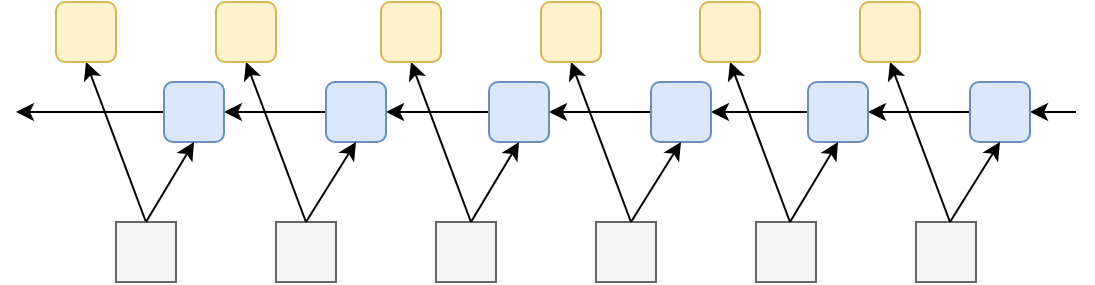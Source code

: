 <mxfile version="10.6.7" type="github"><diagram id="ZgA_se8g6kqFkw-I2ETg" name="Page-1"><mxGraphModel dx="1158" dy="614" grid="1" gridSize="10" guides="1" tooltips="1" connect="1" arrows="1" fold="1" page="1" pageScale="1" pageWidth="827" pageHeight="1169" math="0" shadow="0"><root><mxCell id="0"/><mxCell id="1" parent="0"/><mxCell id="xjDYs35orbcpSof1dm27-7" style="rounded=0;orthogonalLoop=1;jettySize=auto;html=1;exitX=0.5;exitY=0;exitDx=0;exitDy=0;entryX=0.5;entryY=1;entryDx=0;entryDy=0;" edge="1" parent="1" source="ys9xgW5buFZI1dKk__pX-2" target="xjDYs35orbcpSof1dm27-2"><mxGeometry relative="1" as="geometry"/></mxCell><mxCell id="ys9xgW5buFZI1dKk__pX-2" value="" style="whiteSpace=wrap;html=1;aspect=fixed;fillColor=#f5f5f5;strokeColor=#666666;fontColor=#333333;" parent="1" vertex="1"><mxGeometry x="120" y="280" width="30" height="30" as="geometry"/></mxCell><mxCell id="ys9xgW5buFZI1dKk__pX-3" value="" style="whiteSpace=wrap;html=1;aspect=fixed;fillColor=#f5f5f5;strokeColor=#666666;fontColor=#333333;" parent="1" vertex="1"><mxGeometry x="200" y="280" width="30" height="30" as="geometry"/></mxCell><mxCell id="ys9xgW5buFZI1dKk__pX-4" value="" style="whiteSpace=wrap;html=1;aspect=fixed;fillColor=#f5f5f5;strokeColor=#666666;fontColor=#333333;" parent="1" vertex="1"><mxGeometry x="280" y="280" width="30" height="30" as="geometry"/></mxCell><mxCell id="ys9xgW5buFZI1dKk__pX-5" value="" style="whiteSpace=wrap;html=1;aspect=fixed;fillColor=#f5f5f5;strokeColor=#666666;fontColor=#333333;" parent="1" vertex="1"><mxGeometry x="360" y="280" width="30" height="30" as="geometry"/></mxCell><mxCell id="ys9xgW5buFZI1dKk__pX-6" value="" style="whiteSpace=wrap;html=1;aspect=fixed;fillColor=#f5f5f5;strokeColor=#666666;fontColor=#333333;" parent="1" vertex="1"><mxGeometry x="440" y="280" width="30" height="30" as="geometry"/></mxCell><mxCell id="ys9xgW5buFZI1dKk__pX-7" value="" style="whiteSpace=wrap;html=1;aspect=fixed;fillColor=#f5f5f5;strokeColor=#666666;fontColor=#333333;" parent="1" vertex="1"><mxGeometry x="520" y="280" width="30" height="30" as="geometry"/></mxCell><mxCell id="xjDYs35orbcpSof1dm27-41" style="edgeStyle=none;rounded=0;orthogonalLoop=1;jettySize=auto;html=1;exitX=1;exitY=0.5;exitDx=0;exitDy=0;entryX=0;entryY=0.5;entryDx=0;entryDy=0;startArrow=classic;startFill=1;endArrow=none;endFill=0;" edge="1" parent="1" source="xjDYs35orbcpSof1dm27-1" target="xjDYs35orbcpSof1dm27-9"><mxGeometry relative="1" as="geometry"/></mxCell><mxCell id="xjDYs35orbcpSof1dm27-42" style="edgeStyle=none;rounded=0;orthogonalLoop=1;jettySize=auto;html=1;exitX=0;exitY=0.5;exitDx=0;exitDy=0;startArrow=none;startFill=0;endArrow=classic;endFill=1;" edge="1" parent="1" source="xjDYs35orbcpSof1dm27-1"><mxGeometry relative="1" as="geometry"><mxPoint x="70" y="225" as="targetPoint"/></mxGeometry></mxCell><mxCell id="xjDYs35orbcpSof1dm27-1" value="" style="rounded=1;whiteSpace=wrap;html=1;fillColor=#dae8fc;strokeColor=#6c8ebf;" vertex="1" parent="1"><mxGeometry x="144" y="210" width="30" height="30" as="geometry"/></mxCell><mxCell id="xjDYs35orbcpSof1dm27-2" value="" style="rounded=1;whiteSpace=wrap;html=1;fillColor=#fff2cc;strokeColor=#d6b656;" vertex="1" parent="1"><mxGeometry x="90" y="170" width="30" height="30" as="geometry"/></mxCell><mxCell id="xjDYs35orbcpSof1dm27-4" value="" style="endArrow=classic;html=1;exitX=0.5;exitY=0;exitDx=0;exitDy=0;entryX=0.5;entryY=1;entryDx=0;entryDy=0;" edge="1" parent="1" source="ys9xgW5buFZI1dKk__pX-2" target="xjDYs35orbcpSof1dm27-1"><mxGeometry width="50" height="50" relative="1" as="geometry"><mxPoint x="90" y="380" as="sourcePoint"/><mxPoint x="140" y="330" as="targetPoint"/></mxGeometry></mxCell><mxCell id="xjDYs35orbcpSof1dm27-8" style="rounded=0;orthogonalLoop=1;jettySize=auto;html=1;exitX=0.5;exitY=0;exitDx=0;exitDy=0;entryX=0.5;entryY=1;entryDx=0;entryDy=0;" edge="1" parent="1" target="xjDYs35orbcpSof1dm27-10"><mxGeometry relative="1" as="geometry"><mxPoint x="215" y="280" as="sourcePoint"/></mxGeometry></mxCell><mxCell id="xjDYs35orbcpSof1dm27-40" style="edgeStyle=none;rounded=0;orthogonalLoop=1;jettySize=auto;html=1;exitX=1;exitY=0.5;exitDx=0;exitDy=0;entryX=0;entryY=0.5;entryDx=0;entryDy=0;startArrow=classic;startFill=1;endArrow=none;endFill=0;" edge="1" parent="1" source="xjDYs35orbcpSof1dm27-9" target="xjDYs35orbcpSof1dm27-13"><mxGeometry relative="1" as="geometry"/></mxCell><mxCell id="xjDYs35orbcpSof1dm27-9" value="" style="rounded=1;whiteSpace=wrap;html=1;fillColor=#dae8fc;strokeColor=#6c8ebf;" vertex="1" parent="1"><mxGeometry x="225" y="210" width="30" height="30" as="geometry"/></mxCell><mxCell id="xjDYs35orbcpSof1dm27-10" value="" style="rounded=1;whiteSpace=wrap;html=1;fillColor=#fff2cc;strokeColor=#d6b656;" vertex="1" parent="1"><mxGeometry x="170" y="170" width="30" height="30" as="geometry"/></mxCell><mxCell id="xjDYs35orbcpSof1dm27-11" value="" style="endArrow=classic;html=1;exitX=0.5;exitY=0;exitDx=0;exitDy=0;entryX=0.5;entryY=1;entryDx=0;entryDy=0;" edge="1" parent="1" target="xjDYs35orbcpSof1dm27-9"><mxGeometry width="50" height="50" relative="1" as="geometry"><mxPoint x="215" y="280" as="sourcePoint"/><mxPoint x="220" y="330" as="targetPoint"/></mxGeometry></mxCell><mxCell id="xjDYs35orbcpSof1dm27-12" style="rounded=0;orthogonalLoop=1;jettySize=auto;html=1;exitX=0.5;exitY=0;exitDx=0;exitDy=0;entryX=0.5;entryY=1;entryDx=0;entryDy=0;" edge="1" parent="1" target="xjDYs35orbcpSof1dm27-14"><mxGeometry relative="1" as="geometry"><mxPoint x="297.5" y="280" as="sourcePoint"/></mxGeometry></mxCell><mxCell id="xjDYs35orbcpSof1dm27-39" style="edgeStyle=none;rounded=0;orthogonalLoop=1;jettySize=auto;html=1;exitX=1;exitY=0.5;exitDx=0;exitDy=0;entryX=0;entryY=0.5;entryDx=0;entryDy=0;startArrow=classic;startFill=1;endArrow=none;endFill=0;" edge="1" parent="1" source="xjDYs35orbcpSof1dm27-13" target="xjDYs35orbcpSof1dm27-17"><mxGeometry relative="1" as="geometry"/></mxCell><mxCell id="xjDYs35orbcpSof1dm27-13" value="" style="rounded=1;whiteSpace=wrap;html=1;fillColor=#dae8fc;strokeColor=#6c8ebf;" vertex="1" parent="1"><mxGeometry x="306.5" y="210" width="30" height="30" as="geometry"/></mxCell><mxCell id="xjDYs35orbcpSof1dm27-14" value="" style="rounded=1;whiteSpace=wrap;html=1;fillColor=#fff2cc;strokeColor=#d6b656;" vertex="1" parent="1"><mxGeometry x="252.5" y="170" width="30" height="30" as="geometry"/></mxCell><mxCell id="xjDYs35orbcpSof1dm27-15" value="" style="endArrow=classic;html=1;exitX=0.5;exitY=0;exitDx=0;exitDy=0;entryX=0.5;entryY=1;entryDx=0;entryDy=0;" edge="1" parent="1" target="xjDYs35orbcpSof1dm27-13"><mxGeometry width="50" height="50" relative="1" as="geometry"><mxPoint x="297.5" y="280" as="sourcePoint"/><mxPoint x="302.5" y="330" as="targetPoint"/></mxGeometry></mxCell><mxCell id="xjDYs35orbcpSof1dm27-16" style="rounded=0;orthogonalLoop=1;jettySize=auto;html=1;exitX=0.5;exitY=0;exitDx=0;exitDy=0;entryX=0.5;entryY=1;entryDx=0;entryDy=0;" edge="1" parent="1" target="xjDYs35orbcpSof1dm27-18"><mxGeometry relative="1" as="geometry"><mxPoint x="377.5" y="280" as="sourcePoint"/></mxGeometry></mxCell><mxCell id="xjDYs35orbcpSof1dm27-38" style="edgeStyle=none;rounded=0;orthogonalLoop=1;jettySize=auto;html=1;exitX=1;exitY=0.5;exitDx=0;exitDy=0;entryX=0;entryY=0.5;entryDx=0;entryDy=0;startArrow=classic;startFill=1;endArrow=none;endFill=0;" edge="1" parent="1" source="xjDYs35orbcpSof1dm27-17" target="xjDYs35orbcpSof1dm27-21"><mxGeometry relative="1" as="geometry"/></mxCell><mxCell id="xjDYs35orbcpSof1dm27-17" value="" style="rounded=1;whiteSpace=wrap;html=1;fillColor=#dae8fc;strokeColor=#6c8ebf;" vertex="1" parent="1"><mxGeometry x="387.5" y="210" width="30" height="30" as="geometry"/></mxCell><mxCell id="xjDYs35orbcpSof1dm27-18" value="" style="rounded=1;whiteSpace=wrap;html=1;fillColor=#fff2cc;strokeColor=#d6b656;" vertex="1" parent="1"><mxGeometry x="332.5" y="170" width="30" height="30" as="geometry"/></mxCell><mxCell id="xjDYs35orbcpSof1dm27-19" value="" style="endArrow=classic;html=1;exitX=0.5;exitY=0;exitDx=0;exitDy=0;entryX=0.5;entryY=1;entryDx=0;entryDy=0;" edge="1" parent="1" target="xjDYs35orbcpSof1dm27-17"><mxGeometry width="50" height="50" relative="1" as="geometry"><mxPoint x="377.5" y="280" as="sourcePoint"/><mxPoint x="382.5" y="330" as="targetPoint"/></mxGeometry></mxCell><mxCell id="xjDYs35orbcpSof1dm27-20" style="rounded=0;orthogonalLoop=1;jettySize=auto;html=1;exitX=0.5;exitY=0;exitDx=0;exitDy=0;entryX=0.5;entryY=1;entryDx=0;entryDy=0;" edge="1" parent="1" target="xjDYs35orbcpSof1dm27-22"><mxGeometry relative="1" as="geometry"><mxPoint x="457" y="280" as="sourcePoint"/></mxGeometry></mxCell><mxCell id="xjDYs35orbcpSof1dm27-33" style="edgeStyle=none;rounded=0;orthogonalLoop=1;jettySize=auto;html=1;exitX=1;exitY=0.5;exitDx=0;exitDy=0;entryX=0;entryY=0.5;entryDx=0;entryDy=0;startArrow=classic;startFill=1;endArrow=none;endFill=0;" edge="1" parent="1" source="xjDYs35orbcpSof1dm27-21" target="xjDYs35orbcpSof1dm27-25"><mxGeometry relative="1" as="geometry"/></mxCell><mxCell id="xjDYs35orbcpSof1dm27-21" value="" style="rounded=1;whiteSpace=wrap;html=1;fillColor=#dae8fc;strokeColor=#6c8ebf;" vertex="1" parent="1"><mxGeometry x="466" y="210" width="30" height="30" as="geometry"/></mxCell><mxCell id="xjDYs35orbcpSof1dm27-22" value="" style="rounded=1;whiteSpace=wrap;html=1;fillColor=#fff2cc;strokeColor=#d6b656;" vertex="1" parent="1"><mxGeometry x="412" y="170" width="30" height="30" as="geometry"/></mxCell><mxCell id="xjDYs35orbcpSof1dm27-23" value="" style="endArrow=classic;html=1;exitX=0.5;exitY=0;exitDx=0;exitDy=0;entryX=0.5;entryY=1;entryDx=0;entryDy=0;" edge="1" parent="1" target="xjDYs35orbcpSof1dm27-21"><mxGeometry width="50" height="50" relative="1" as="geometry"><mxPoint x="457" y="280" as="sourcePoint"/><mxPoint x="462" y="330" as="targetPoint"/></mxGeometry></mxCell><mxCell id="xjDYs35orbcpSof1dm27-24" style="rounded=0;orthogonalLoop=1;jettySize=auto;html=1;exitX=0.5;exitY=0;exitDx=0;exitDy=0;entryX=0.5;entryY=1;entryDx=0;entryDy=0;" edge="1" parent="1" target="xjDYs35orbcpSof1dm27-26"><mxGeometry relative="1" as="geometry"><mxPoint x="537" y="280" as="sourcePoint"/></mxGeometry></mxCell><mxCell id="xjDYs35orbcpSof1dm27-29" style="edgeStyle=none;rounded=0;orthogonalLoop=1;jettySize=auto;html=1;exitX=1;exitY=0.5;exitDx=0;exitDy=0;startArrow=classic;startFill=1;endArrow=none;endFill=0;" edge="1" parent="1" source="xjDYs35orbcpSof1dm27-25"><mxGeometry relative="1" as="geometry"><mxPoint x="600" y="225" as="targetPoint"/></mxGeometry></mxCell><mxCell id="xjDYs35orbcpSof1dm27-25" value="" style="rounded=1;whiteSpace=wrap;html=1;fillColor=#dae8fc;strokeColor=#6c8ebf;" vertex="1" parent="1"><mxGeometry x="547" y="210" width="30" height="30" as="geometry"/></mxCell><mxCell id="xjDYs35orbcpSof1dm27-26" value="" style="rounded=1;whiteSpace=wrap;html=1;fillColor=#fff2cc;strokeColor=#d6b656;" vertex="1" parent="1"><mxGeometry x="492" y="170" width="30" height="30" as="geometry"/></mxCell><mxCell id="xjDYs35orbcpSof1dm27-27" value="" style="endArrow=classic;html=1;exitX=0.5;exitY=0;exitDx=0;exitDy=0;entryX=0.5;entryY=1;entryDx=0;entryDy=0;" edge="1" parent="1" target="xjDYs35orbcpSof1dm27-25"><mxGeometry width="50" height="50" relative="1" as="geometry"><mxPoint x="537" y="280" as="sourcePoint"/><mxPoint x="542" y="330" as="targetPoint"/></mxGeometry></mxCell></root></mxGraphModel></diagram></mxfile>